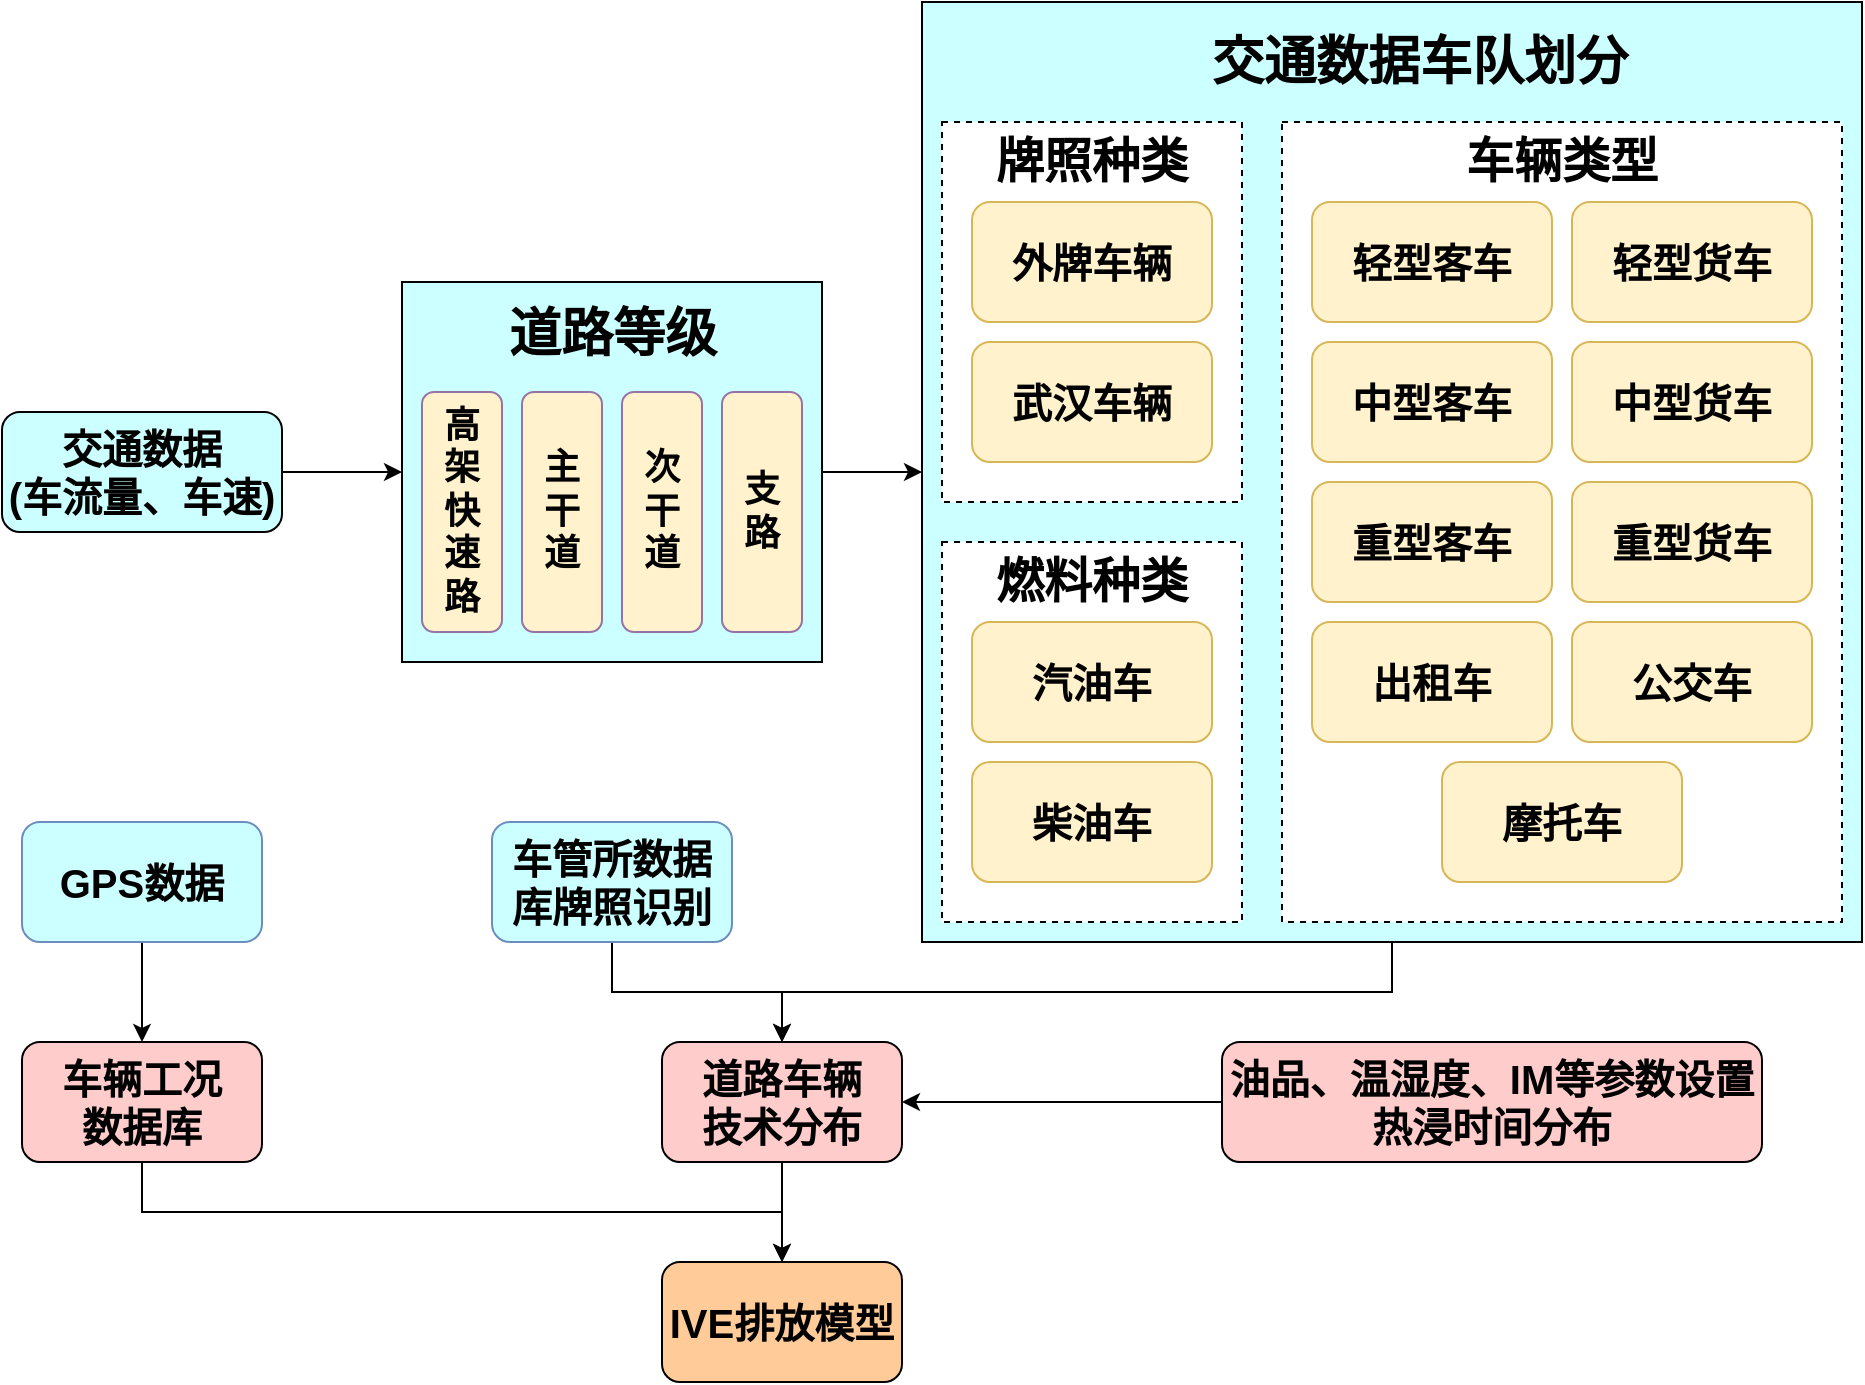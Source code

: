 <mxfile version="13.10.8" type="github">
  <diagram id="-yP0t2fsVPUSu2jfrDDp" name="Page-1">
    <mxGraphModel dx="1447" dy="803" grid="1" gridSize="10" guides="1" tooltips="1" connect="1" arrows="1" fold="1" page="1" pageScale="1" pageWidth="1169" pageHeight="827" math="0" shadow="0">
      <root>
        <mxCell id="0" />
        <mxCell id="1" parent="0" />
        <mxCell id="eH8aBX-W88VQ1W8ZO3qz-5" style="edgeStyle=orthogonalEdgeStyle;rounded=0;orthogonalLoop=1;jettySize=auto;html=1;exitX=1;exitY=0.5;exitDx=0;exitDy=0;entryX=0;entryY=0.5;entryDx=0;entryDy=0;" edge="1" parent="1" source="cXt5EJawHxJDnATNH1I1-1" target="cXt5EJawHxJDnATNH1I1-2">
          <mxGeometry relative="1" as="geometry" />
        </mxCell>
        <mxCell id="cXt5EJawHxJDnATNH1I1-1" value="&lt;font style=&quot;font-size: 20px&quot;&gt;&lt;b&gt;交通数据&lt;br&gt;(车流量、车速)&lt;/b&gt;&lt;/font&gt;" style="rounded=1;whiteSpace=wrap;html=1;fillColor=#CCFFFF;fontSize=20;" parent="1" vertex="1">
          <mxGeometry x="100" y="245" width="140" height="60" as="geometry" />
        </mxCell>
        <mxCell id="eH8aBX-W88VQ1W8ZO3qz-4" style="edgeStyle=orthogonalEdgeStyle;rounded=0;orthogonalLoop=1;jettySize=auto;html=1;exitX=1;exitY=0.5;exitDx=0;exitDy=0;entryX=0;entryY=0.5;entryDx=0;entryDy=0;" edge="1" parent="1" source="cXt5EJawHxJDnATNH1I1-2" target="cXt5EJawHxJDnATNH1I1-8">
          <mxGeometry relative="1" as="geometry" />
        </mxCell>
        <mxCell id="cXt5EJawHxJDnATNH1I1-2" value="" style="rounded=0;whiteSpace=wrap;html=1;fillColor=#CCFFFF;" parent="1" vertex="1">
          <mxGeometry x="300" y="180" width="210" height="190" as="geometry" />
        </mxCell>
        <mxCell id="cXt5EJawHxJDnATNH1I1-3" value="&lt;font style=&quot;font-size: 18px&quot;&gt;&lt;b&gt;高&lt;br&gt;架&lt;br&gt;快&lt;br&gt;速&lt;br&gt;路&lt;/b&gt;&lt;/font&gt;" style="rounded=1;whiteSpace=wrap;html=1;strokeColor=#9673a6;fillColor=#FFF2CC;" parent="1" vertex="1">
          <mxGeometry x="310" y="235" width="40" height="120" as="geometry" />
        </mxCell>
        <mxCell id="cXt5EJawHxJDnATNH1I1-7" value="&lt;font style=&quot;font-size: 26px&quot;&gt;&lt;b&gt;道路等级&lt;/b&gt;&lt;/font&gt;" style="text;html=1;strokeColor=none;fillColor=none;align=center;verticalAlign=middle;whiteSpace=wrap;rounded=0;" parent="1" vertex="1">
          <mxGeometry x="323.75" y="196" width="162.5" height="20" as="geometry" />
        </mxCell>
        <mxCell id="cXt5EJawHxJDnATNH1I1-35" style="edgeStyle=orthogonalEdgeStyle;rounded=0;orthogonalLoop=1;jettySize=auto;html=1;exitX=0.5;exitY=1;exitDx=0;exitDy=0;entryX=0.5;entryY=0;entryDx=0;entryDy=0;" parent="1" source="cXt5EJawHxJDnATNH1I1-8" target="cXt5EJawHxJDnATNH1I1-32" edge="1">
          <mxGeometry relative="1" as="geometry" />
        </mxCell>
        <mxCell id="cXt5EJawHxJDnATNH1I1-8" value="" style="rounded=0;whiteSpace=wrap;html=1;fillColor=#CCFFFF;" parent="1" vertex="1">
          <mxGeometry x="560" y="40" width="470" height="470" as="geometry" />
        </mxCell>
        <mxCell id="cXt5EJawHxJDnATNH1I1-9" value="&lt;font style=&quot;font-size: 26px&quot;&gt;&lt;b&gt;交通数据车队划分&lt;/b&gt;&lt;/font&gt;" style="text;html=1;strokeColor=none;fillColor=none;align=center;verticalAlign=middle;whiteSpace=wrap;rounded=0;fontSize=26;" parent="1" vertex="1">
          <mxGeometry x="650" y="60" width="317.5" height="20" as="geometry" />
        </mxCell>
        <mxCell id="cXt5EJawHxJDnATNH1I1-10" value="" style="rounded=0;whiteSpace=wrap;html=1;dashed=1;" parent="1" vertex="1">
          <mxGeometry x="570" y="100" width="150" height="190" as="geometry" />
        </mxCell>
        <mxCell id="cXt5EJawHxJDnATNH1I1-11" value="&lt;font style=&quot;font-size: 24px&quot;&gt;&lt;b&gt;牌照种类&lt;/b&gt;&lt;/font&gt;" style="text;html=1;strokeColor=none;fillColor=none;align=center;verticalAlign=middle;whiteSpace=wrap;rounded=0;" parent="1" vertex="1">
          <mxGeometry x="590" y="110" width="110" height="20" as="geometry" />
        </mxCell>
        <mxCell id="cXt5EJawHxJDnATNH1I1-12" value="&lt;font style=&quot;font-size: 20px&quot;&gt;&lt;b&gt;外牌车辆&lt;/b&gt;&lt;/font&gt;" style="rounded=1;whiteSpace=wrap;html=1;fillColor=#fff2cc;strokeColor=#d6b656;" parent="1" vertex="1">
          <mxGeometry x="585" y="140" width="120" height="60" as="geometry" />
        </mxCell>
        <mxCell id="cXt5EJawHxJDnATNH1I1-13" value="&lt;font style=&quot;font-size: 20px&quot;&gt;&lt;b&gt;武汉车辆&lt;/b&gt;&lt;/font&gt;" style="rounded=1;whiteSpace=wrap;html=1;fillColor=#fff2cc;strokeColor=#d6b656;" parent="1" vertex="1">
          <mxGeometry x="585" y="210" width="120" height="60" as="geometry" />
        </mxCell>
        <mxCell id="cXt5EJawHxJDnATNH1I1-14" value="" style="rounded=0;whiteSpace=wrap;html=1;dashed=1;" parent="1" vertex="1">
          <mxGeometry x="740" y="100" width="280" height="400" as="geometry" />
        </mxCell>
        <mxCell id="cXt5EJawHxJDnATNH1I1-15" value="&lt;font style=&quot;font-size: 24px&quot;&gt;&lt;b&gt;车辆类型&lt;/b&gt;&lt;/font&gt;" style="text;html=1;strokeColor=none;fillColor=none;align=center;verticalAlign=middle;whiteSpace=wrap;rounded=0;" parent="1" vertex="1">
          <mxGeometry x="825" y="110" width="110" height="20" as="geometry" />
        </mxCell>
        <mxCell id="cXt5EJawHxJDnATNH1I1-16" value="&lt;font style=&quot;font-size: 20px&quot;&gt;&lt;b&gt;轻型客车&lt;/b&gt;&lt;/font&gt;" style="rounded=1;whiteSpace=wrap;html=1;fillColor=#fff2cc;strokeColor=#d6b656;" parent="1" vertex="1">
          <mxGeometry x="755" y="140" width="120" height="60" as="geometry" />
        </mxCell>
        <mxCell id="cXt5EJawHxJDnATNH1I1-17" value="&lt;font style=&quot;font-size: 20px&quot;&gt;&lt;b&gt;轻型货车&lt;/b&gt;&lt;/font&gt;" style="rounded=1;whiteSpace=wrap;html=1;fillColor=#fff2cc;strokeColor=#d6b656;" parent="1" vertex="1">
          <mxGeometry x="885" y="140" width="120" height="60" as="geometry" />
        </mxCell>
        <mxCell id="cXt5EJawHxJDnATNH1I1-18" value="&lt;font style=&quot;font-size: 20px&quot;&gt;&lt;b&gt;重型客车&lt;/b&gt;&lt;/font&gt;" style="rounded=1;whiteSpace=wrap;html=1;fillColor=#fff2cc;strokeColor=#d6b656;" parent="1" vertex="1">
          <mxGeometry x="755" y="280" width="120" height="60" as="geometry" />
        </mxCell>
        <mxCell id="cXt5EJawHxJDnATNH1I1-19" value="&lt;font style=&quot;font-size: 20px&quot;&gt;&lt;b&gt;中型货车&lt;/b&gt;&lt;/font&gt;" style="rounded=1;whiteSpace=wrap;html=1;fillColor=#fff2cc;strokeColor=#d6b656;" parent="1" vertex="1">
          <mxGeometry x="885" y="210" width="120" height="60" as="geometry" />
        </mxCell>
        <mxCell id="cXt5EJawHxJDnATNH1I1-20" value="&lt;font style=&quot;font-size: 20px&quot;&gt;&lt;b&gt;出租车&lt;/b&gt;&lt;/font&gt;" style="rounded=1;whiteSpace=wrap;html=1;fillColor=#fff2cc;strokeColor=#d6b656;" parent="1" vertex="1">
          <mxGeometry x="755" y="350" width="120" height="60" as="geometry" />
        </mxCell>
        <mxCell id="cXt5EJawHxJDnATNH1I1-21" value="&lt;font style=&quot;font-size: 20px&quot;&gt;&lt;b&gt;公交车&lt;/b&gt;&lt;/font&gt;" style="rounded=1;whiteSpace=wrap;html=1;fillColor=#fff2cc;strokeColor=#d6b656;" parent="1" vertex="1">
          <mxGeometry x="885" y="350" width="120" height="60" as="geometry" />
        </mxCell>
        <mxCell id="cXt5EJawHxJDnATNH1I1-22" value="&lt;font style=&quot;font-size: 20px&quot;&gt;&lt;b&gt;摩托车&lt;/b&gt;&lt;/font&gt;" style="rounded=1;whiteSpace=wrap;html=1;fillColor=#fff2cc;strokeColor=#d6b656;" parent="1" vertex="1">
          <mxGeometry x="820" y="420" width="120" height="60" as="geometry" />
        </mxCell>
        <mxCell id="cXt5EJawHxJDnATNH1I1-23" value="" style="rounded=0;whiteSpace=wrap;html=1;dashed=1;" parent="1" vertex="1">
          <mxGeometry x="570" y="310" width="150" height="190" as="geometry" />
        </mxCell>
        <mxCell id="cXt5EJawHxJDnATNH1I1-24" value="&lt;font style=&quot;font-size: 24px&quot;&gt;&lt;b&gt;燃料种类&lt;/b&gt;&lt;/font&gt;" style="text;html=1;strokeColor=none;fillColor=none;align=center;verticalAlign=middle;whiteSpace=wrap;rounded=0;" parent="1" vertex="1">
          <mxGeometry x="590" y="320" width="110" height="20" as="geometry" />
        </mxCell>
        <mxCell id="cXt5EJawHxJDnATNH1I1-25" value="&lt;font style=&quot;font-size: 20px&quot;&gt;&lt;b&gt;汽油车&lt;/b&gt;&lt;/font&gt;" style="rounded=1;whiteSpace=wrap;html=1;fillColor=#fff2cc;strokeColor=#d6b656;" parent="1" vertex="1">
          <mxGeometry x="585" y="350" width="120" height="60" as="geometry" />
        </mxCell>
        <mxCell id="cXt5EJawHxJDnATNH1I1-26" value="&lt;font style=&quot;font-size: 20px&quot;&gt;&lt;b&gt;柴油车&lt;/b&gt;&lt;/font&gt;" style="rounded=1;whiteSpace=wrap;html=1;fillColor=#fff2cc;strokeColor=#d6b656;" parent="1" vertex="1">
          <mxGeometry x="585" y="420" width="120" height="60" as="geometry" />
        </mxCell>
        <mxCell id="cXt5EJawHxJDnATNH1I1-31" style="edgeStyle=orthogonalEdgeStyle;rounded=0;orthogonalLoop=1;jettySize=auto;html=1;exitX=0.5;exitY=1;exitDx=0;exitDy=0;entryX=0.5;entryY=0;entryDx=0;entryDy=0;" parent="1" source="cXt5EJawHxJDnATNH1I1-28" target="cXt5EJawHxJDnATNH1I1-30" edge="1">
          <mxGeometry relative="1" as="geometry" />
        </mxCell>
        <mxCell id="cXt5EJawHxJDnATNH1I1-28" value="&lt;font style=&quot;font-size: 20px&quot;&gt;&lt;b&gt;GPS数据&lt;/b&gt;&lt;/font&gt;" style="rounded=1;whiteSpace=wrap;html=1;strokeColor=#6c8ebf;fillColor=#CCFFFF;" parent="1" vertex="1">
          <mxGeometry x="110" y="450" width="120" height="60" as="geometry" />
        </mxCell>
        <mxCell id="cXt5EJawHxJDnATNH1I1-34" style="edgeStyle=orthogonalEdgeStyle;rounded=0;orthogonalLoop=1;jettySize=auto;html=1;exitX=0.5;exitY=1;exitDx=0;exitDy=0;entryX=0.5;entryY=0;entryDx=0;entryDy=0;" parent="1" source="cXt5EJawHxJDnATNH1I1-29" target="cXt5EJawHxJDnATNH1I1-32" edge="1">
          <mxGeometry relative="1" as="geometry" />
        </mxCell>
        <mxCell id="cXt5EJawHxJDnATNH1I1-29" value="&lt;font style=&quot;font-size: 20px&quot;&gt;&lt;b&gt;车管所数据库牌照识别&lt;/b&gt;&lt;/font&gt;" style="rounded=1;whiteSpace=wrap;html=1;strokeColor=#6c8ebf;fillColor=#CCFFFF;" parent="1" vertex="1">
          <mxGeometry x="345" y="450" width="120" height="60" as="geometry" />
        </mxCell>
        <mxCell id="cXt5EJawHxJDnATNH1I1-38" style="edgeStyle=orthogonalEdgeStyle;rounded=0;orthogonalLoop=1;jettySize=auto;html=1;exitX=0.5;exitY=1;exitDx=0;exitDy=0;" parent="1" source="cXt5EJawHxJDnATNH1I1-30" target="cXt5EJawHxJDnATNH1I1-37" edge="1">
          <mxGeometry relative="1" as="geometry" />
        </mxCell>
        <mxCell id="cXt5EJawHxJDnATNH1I1-30" value="&lt;font style=&quot;font-size: 20px&quot;&gt;&lt;b&gt;车辆工况&lt;br&gt;数据库&lt;/b&gt;&lt;/font&gt;" style="rounded=1;whiteSpace=wrap;html=1;fillColor=#FFCCCC;" parent="1" vertex="1">
          <mxGeometry x="110" y="560" width="120" height="60" as="geometry" />
        </mxCell>
        <mxCell id="cXt5EJawHxJDnATNH1I1-40" style="edgeStyle=orthogonalEdgeStyle;rounded=0;orthogonalLoop=1;jettySize=auto;html=1;exitX=0.5;exitY=1;exitDx=0;exitDy=0;entryX=0.5;entryY=0;entryDx=0;entryDy=0;" parent="1" source="cXt5EJawHxJDnATNH1I1-32" target="cXt5EJawHxJDnATNH1I1-37" edge="1">
          <mxGeometry relative="1" as="geometry" />
        </mxCell>
        <mxCell id="cXt5EJawHxJDnATNH1I1-32" value="&lt;font style=&quot;font-size: 20px&quot;&gt;&lt;b&gt;道路车辆&lt;br&gt;技术分布&lt;/b&gt;&lt;/font&gt;" style="rounded=1;whiteSpace=wrap;html=1;fillColor=#FFCCCC;" parent="1" vertex="1">
          <mxGeometry x="430" y="560" width="120" height="60" as="geometry" />
        </mxCell>
        <mxCell id="oFv8t7y2AsqABNhCg7uG-1" style="edgeStyle=orthogonalEdgeStyle;rounded=0;orthogonalLoop=1;jettySize=auto;html=1;exitX=0;exitY=0.5;exitDx=0;exitDy=0;" parent="1" source="cXt5EJawHxJDnATNH1I1-33" target="cXt5EJawHxJDnATNH1I1-32" edge="1">
          <mxGeometry relative="1" as="geometry" />
        </mxCell>
        <mxCell id="cXt5EJawHxJDnATNH1I1-33" value="&lt;b&gt;&lt;font style=&quot;font-size: 20px&quot;&gt;油品、温湿度、IM等参数设置&lt;br&gt;热浸时间分布&lt;/font&gt;&lt;br&gt;&lt;/b&gt;" style="rounded=1;whiteSpace=wrap;html=1;fillColor=#FFCCCC;" parent="1" vertex="1">
          <mxGeometry x="710" y="560" width="270" height="60" as="geometry" />
        </mxCell>
        <mxCell id="cXt5EJawHxJDnATNH1I1-37" value="&lt;b&gt;&lt;font style=&quot;font-size: 20px&quot;&gt;IVE排放模型&lt;/font&gt;&lt;/b&gt;" style="rounded=1;whiteSpace=wrap;html=1;fillColor=#FFCC99;" parent="1" vertex="1">
          <mxGeometry x="430" y="670" width="120" height="60" as="geometry" />
        </mxCell>
        <mxCell id="oFv8t7y2AsqABNhCg7uG-2" value="&lt;span style=&quot;font-size: 18px&quot;&gt;&lt;b&gt;主&lt;br&gt;干&lt;br&gt;道&lt;/b&gt;&lt;/span&gt;" style="rounded=1;whiteSpace=wrap;html=1;strokeColor=#9673a6;fillColor=#FFF2CC;" parent="1" vertex="1">
          <mxGeometry x="360" y="235" width="40" height="120" as="geometry" />
        </mxCell>
        <mxCell id="oFv8t7y2AsqABNhCg7uG-3" value="&lt;span style=&quot;font-size: 18px&quot;&gt;&lt;b&gt;次&lt;br&gt;干&lt;br&gt;道&lt;/b&gt;&lt;/span&gt;" style="rounded=1;whiteSpace=wrap;html=1;strokeColor=#9673a6;fillColor=#FFF2CC;" parent="1" vertex="1">
          <mxGeometry x="410" y="235" width="40" height="120" as="geometry" />
        </mxCell>
        <mxCell id="oFv8t7y2AsqABNhCg7uG-4" value="&lt;span style=&quot;font-size: 18px&quot;&gt;&lt;b&gt;支&lt;br&gt;路&lt;/b&gt;&lt;/span&gt;" style="rounded=1;whiteSpace=wrap;html=1;strokeColor=#9673a6;fillColor=#FFF2CC;" parent="1" vertex="1">
          <mxGeometry x="460" y="235" width="40" height="120" as="geometry" />
        </mxCell>
        <mxCell id="oFv8t7y2AsqABNhCg7uG-5" value="&lt;font style=&quot;font-size: 20px&quot;&gt;&lt;b&gt;中型客车&lt;/b&gt;&lt;/font&gt;" style="rounded=1;whiteSpace=wrap;html=1;fillColor=#fff2cc;strokeColor=#d6b656;" parent="1" vertex="1">
          <mxGeometry x="755" y="210" width="120" height="60" as="geometry" />
        </mxCell>
        <mxCell id="oFv8t7y2AsqABNhCg7uG-6" value="&lt;font style=&quot;font-size: 20px&quot;&gt;&lt;b&gt;重型货车&lt;/b&gt;&lt;/font&gt;" style="rounded=1;whiteSpace=wrap;html=1;fillColor=#fff2cc;strokeColor=#d6b656;" parent="1" vertex="1">
          <mxGeometry x="885" y="280" width="120" height="60" as="geometry" />
        </mxCell>
      </root>
    </mxGraphModel>
  </diagram>
</mxfile>
